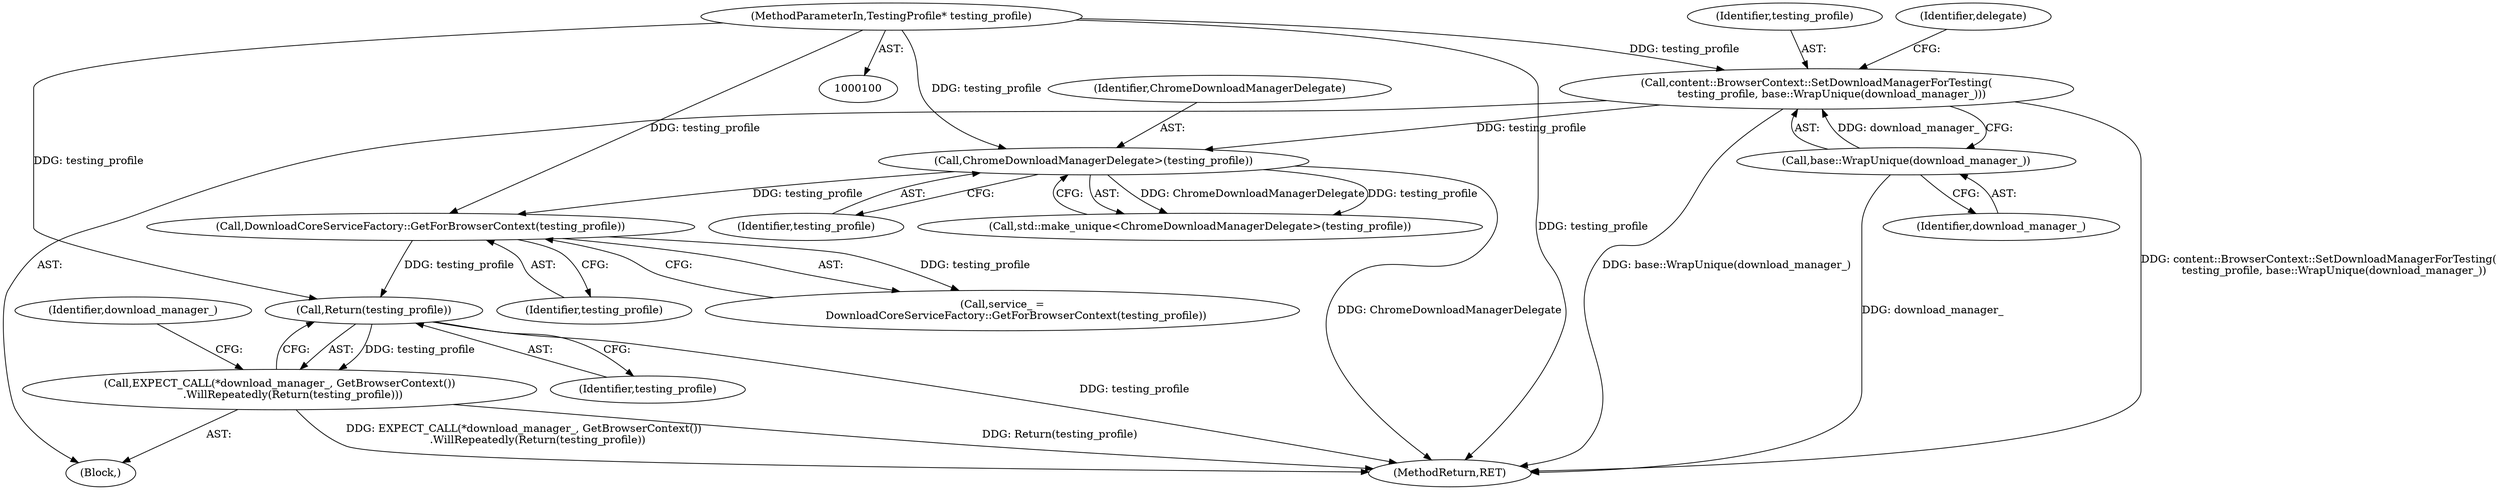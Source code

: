 digraph "0_Chrome_cbb2c0940d4e3914ccd74f6466ff4cb9e50e0e86@pointer" {
"1000126" [label="(Call,Return(testing_profile))"];
"1000120" [label="(Call,DownloadCoreServiceFactory::GetForBrowserContext(testing_profile))"];
"1000112" [label="(Call,ChromeDownloadManagerDelegate>(testing_profile))"];
"1000103" [label="(Call,content::BrowserContext::SetDownloadManagerForTesting(\n         testing_profile, base::WrapUnique(download_manager_)))"];
"1000101" [label="(MethodParameterIn,TestingProfile* testing_profile)"];
"1000105" [label="(Call,base::WrapUnique(download_manager_))"];
"1000125" [label="(Call,EXPECT_CALL(*download_manager_, GetBrowserContext())\n        .WillRepeatedly(Return(testing_profile)))"];
"1000127" [label="(Identifier,testing_profile)"];
"1000114" [label="(Identifier,testing_profile)"];
"1000101" [label="(MethodParameterIn,TestingProfile* testing_profile)"];
"1000113" [label="(Identifier,ChromeDownloadManagerDelegate)"];
"1000104" [label="(Identifier,testing_profile)"];
"1000130" [label="(Identifier,download_manager_)"];
"1000105" [label="(Call,base::WrapUnique(download_manager_))"];
"1000126" [label="(Call,Return(testing_profile))"];
"1000125" [label="(Call,EXPECT_CALL(*download_manager_, GetBrowserContext())\n        .WillRepeatedly(Return(testing_profile)))"];
"1000121" [label="(Identifier,testing_profile)"];
"1000110" [label="(Call,std::make_unique<ChromeDownloadManagerDelegate>(testing_profile))"];
"1000103" [label="(Call,content::BrowserContext::SetDownloadManagerForTesting(\n         testing_profile, base::WrapUnique(download_manager_)))"];
"1000132" [label="(MethodReturn,RET)"];
"1000102" [label="(Block,)"];
"1000109" [label="(Identifier,delegate)"];
"1000118" [label="(Call,service_ =\n        DownloadCoreServiceFactory::GetForBrowserContext(testing_profile))"];
"1000120" [label="(Call,DownloadCoreServiceFactory::GetForBrowserContext(testing_profile))"];
"1000106" [label="(Identifier,download_manager_)"];
"1000112" [label="(Call,ChromeDownloadManagerDelegate>(testing_profile))"];
"1000126" -> "1000125"  [label="AST: "];
"1000126" -> "1000127"  [label="CFG: "];
"1000127" -> "1000126"  [label="AST: "];
"1000125" -> "1000126"  [label="CFG: "];
"1000126" -> "1000132"  [label="DDG: testing_profile"];
"1000126" -> "1000125"  [label="DDG: testing_profile"];
"1000120" -> "1000126"  [label="DDG: testing_profile"];
"1000101" -> "1000126"  [label="DDG: testing_profile"];
"1000120" -> "1000118"  [label="AST: "];
"1000120" -> "1000121"  [label="CFG: "];
"1000121" -> "1000120"  [label="AST: "];
"1000118" -> "1000120"  [label="CFG: "];
"1000120" -> "1000118"  [label="DDG: testing_profile"];
"1000112" -> "1000120"  [label="DDG: testing_profile"];
"1000101" -> "1000120"  [label="DDG: testing_profile"];
"1000112" -> "1000110"  [label="AST: "];
"1000112" -> "1000114"  [label="CFG: "];
"1000113" -> "1000112"  [label="AST: "];
"1000114" -> "1000112"  [label="AST: "];
"1000110" -> "1000112"  [label="CFG: "];
"1000112" -> "1000132"  [label="DDG: ChromeDownloadManagerDelegate"];
"1000112" -> "1000110"  [label="DDG: ChromeDownloadManagerDelegate"];
"1000112" -> "1000110"  [label="DDG: testing_profile"];
"1000103" -> "1000112"  [label="DDG: testing_profile"];
"1000101" -> "1000112"  [label="DDG: testing_profile"];
"1000103" -> "1000102"  [label="AST: "];
"1000103" -> "1000105"  [label="CFG: "];
"1000104" -> "1000103"  [label="AST: "];
"1000105" -> "1000103"  [label="AST: "];
"1000109" -> "1000103"  [label="CFG: "];
"1000103" -> "1000132"  [label="DDG: base::WrapUnique(download_manager_)"];
"1000103" -> "1000132"  [label="DDG: content::BrowserContext::SetDownloadManagerForTesting(\n         testing_profile, base::WrapUnique(download_manager_))"];
"1000101" -> "1000103"  [label="DDG: testing_profile"];
"1000105" -> "1000103"  [label="DDG: download_manager_"];
"1000101" -> "1000100"  [label="AST: "];
"1000101" -> "1000132"  [label="DDG: testing_profile"];
"1000105" -> "1000106"  [label="CFG: "];
"1000106" -> "1000105"  [label="AST: "];
"1000105" -> "1000132"  [label="DDG: download_manager_"];
"1000125" -> "1000102"  [label="AST: "];
"1000130" -> "1000125"  [label="CFG: "];
"1000125" -> "1000132"  [label="DDG: Return(testing_profile)"];
"1000125" -> "1000132"  [label="DDG: EXPECT_CALL(*download_manager_, GetBrowserContext())\n        .WillRepeatedly(Return(testing_profile))"];
}
